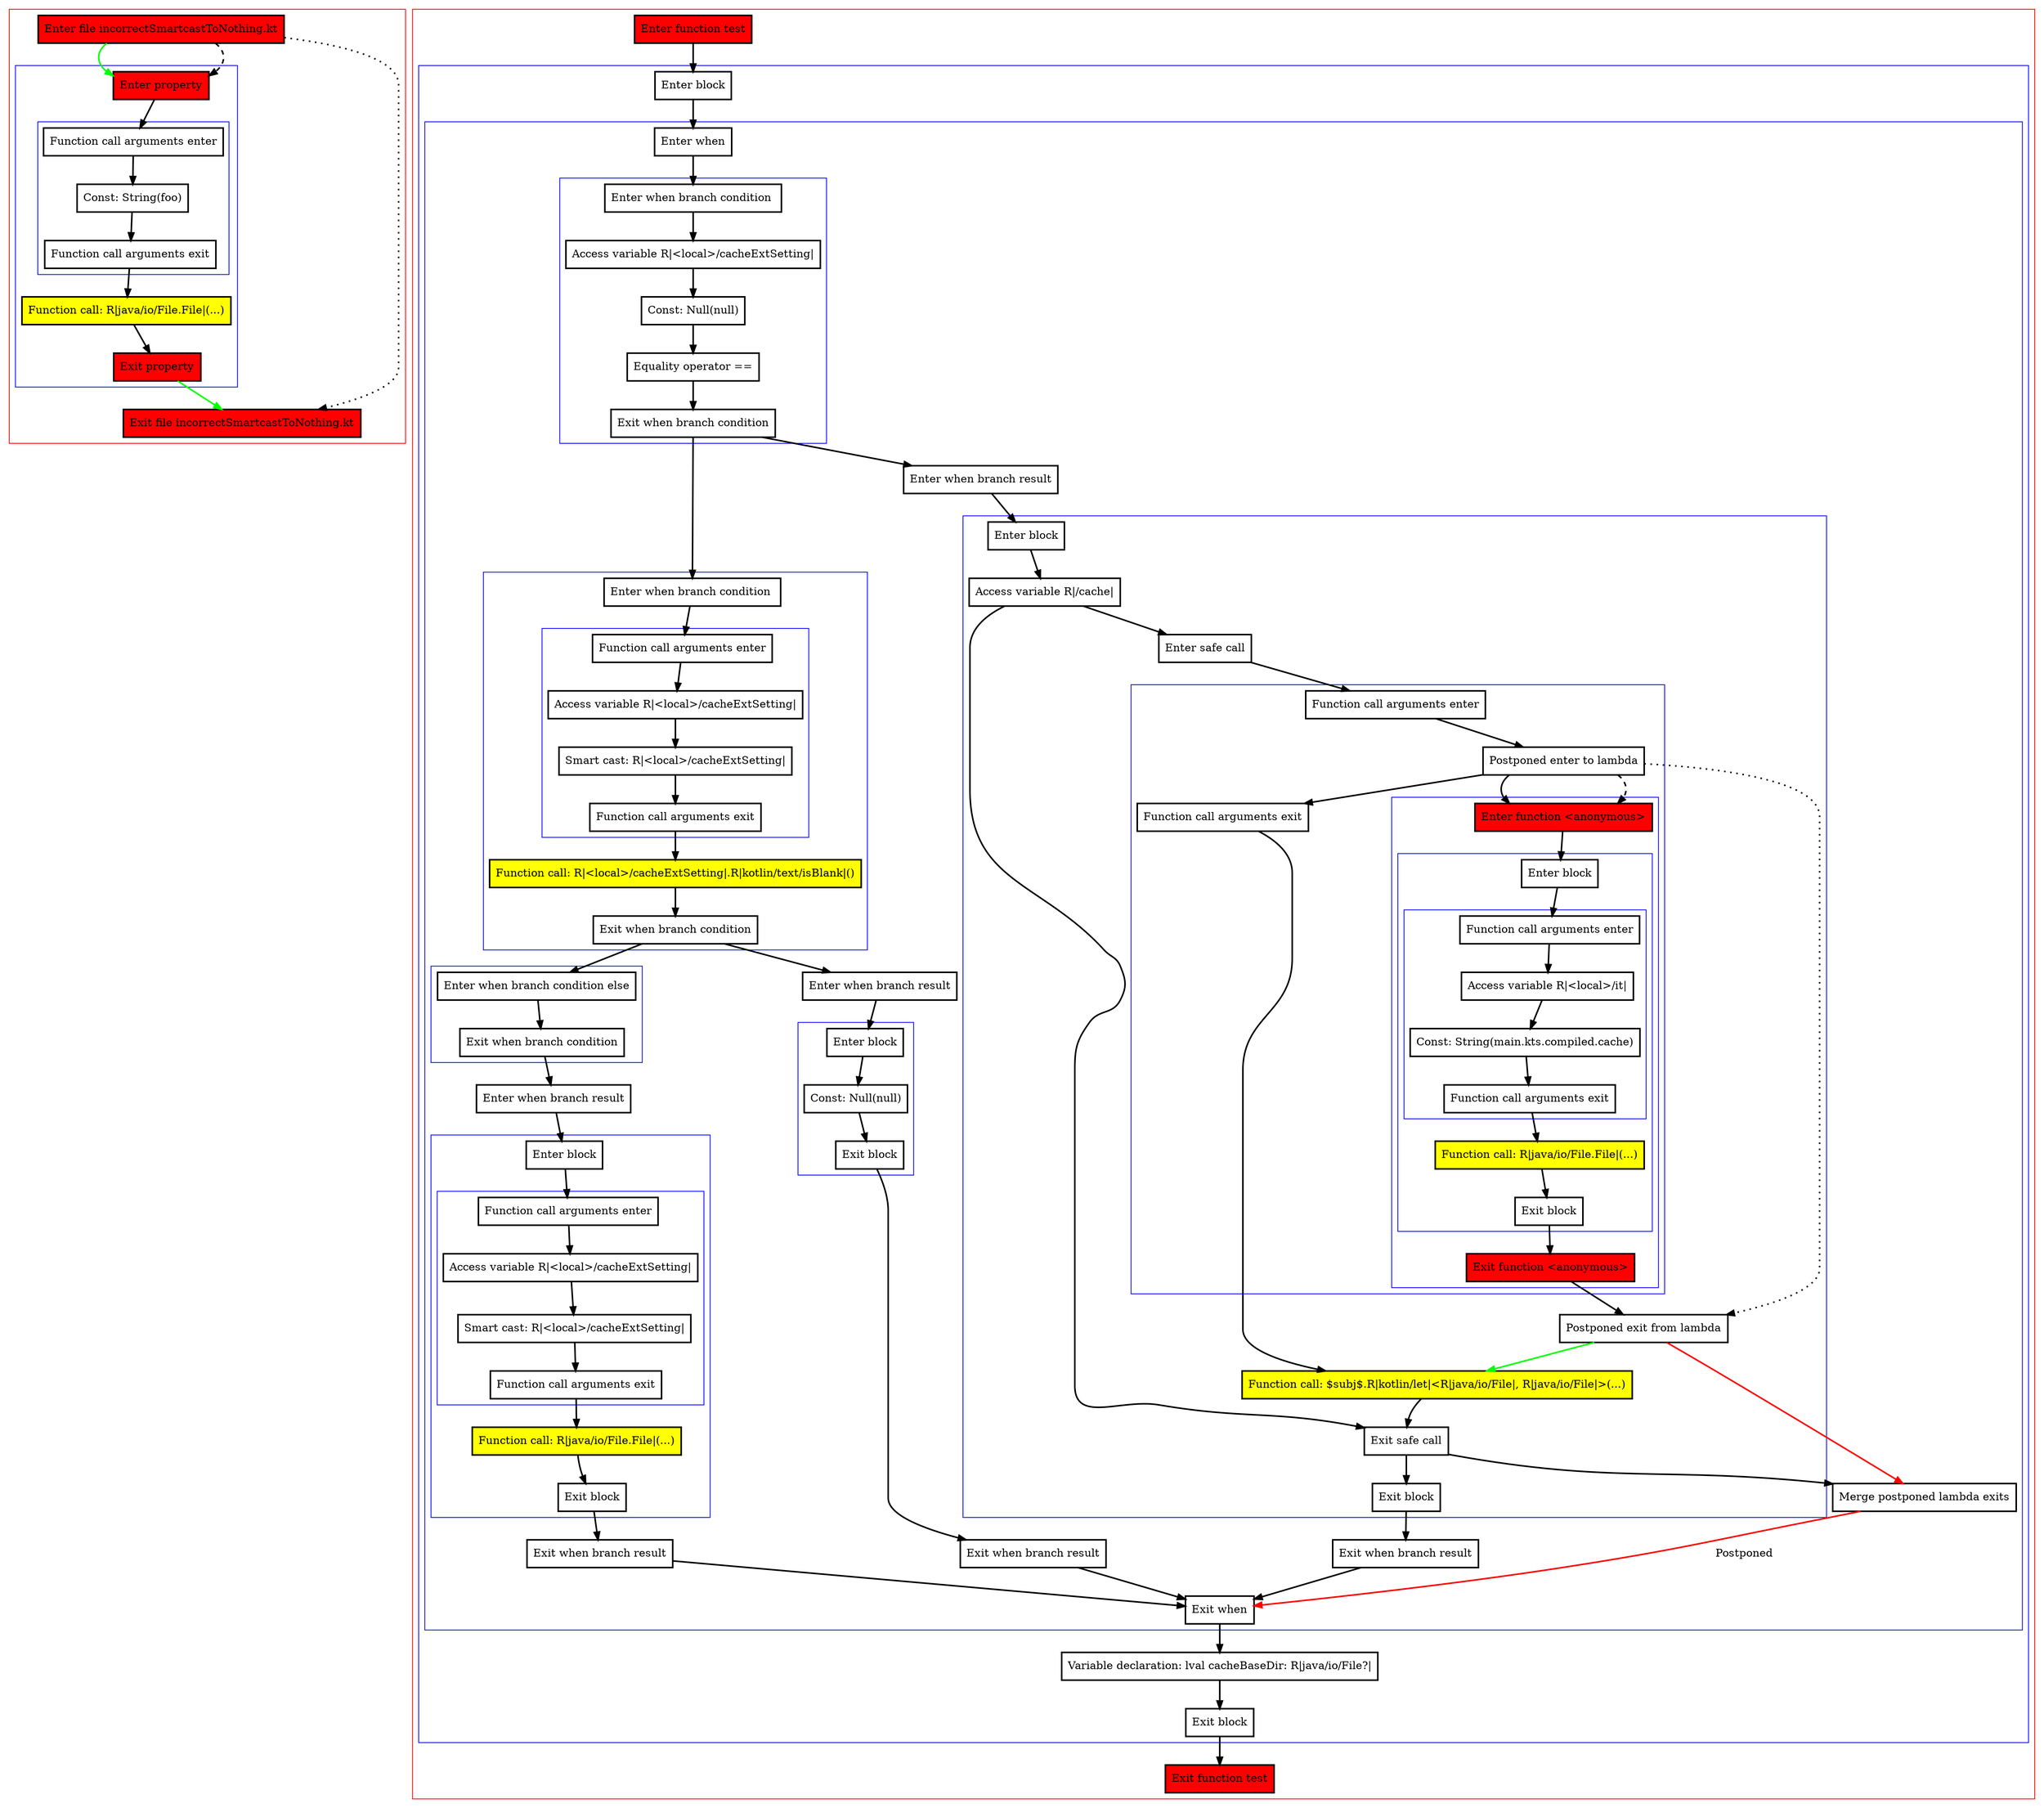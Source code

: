 digraph incorrectSmartcastToNothing_kt {
    graph [nodesep=3]
    node [shape=box penwidth=2]
    edge [penwidth=2]

    subgraph cluster_0 {
        color=red
        0 [label="Enter file incorrectSmartcastToNothing.kt" style="filled" fillcolor=red];
        subgraph cluster_1 {
            color=blue
            1 [label="Enter property" style="filled" fillcolor=red];
            subgraph cluster_2 {
                color=blue
                2 [label="Function call arguments enter"];
                3 [label="Const: String(foo)"];
                4 [label="Function call arguments exit"];
            }
            5 [label="Function call: R|java/io/File.File|(...)" style="filled" fillcolor=yellow];
            6 [label="Exit property" style="filled" fillcolor=red];
        }
        7 [label="Exit file incorrectSmartcastToNothing.kt" style="filled" fillcolor=red];
    }
    0 -> {1} [color=green];
    0 -> {7} [style=dotted];
    0 -> {1} [style=dashed];
    1 -> {2};
    2 -> {3};
    3 -> {4};
    4 -> {5};
    5 -> {6};
    6 -> {7} [color=green];

    subgraph cluster_3 {
        color=red
        8 [label="Enter function test" style="filled" fillcolor=red];
        subgraph cluster_4 {
            color=blue
            9 [label="Enter block"];
            subgraph cluster_5 {
                color=blue
                10 [label="Enter when"];
                subgraph cluster_6 {
                    color=blue
                    11 [label="Enter when branch condition "];
                    12 [label="Access variable R|<local>/cacheExtSetting|"];
                    13 [label="Const: Null(null)"];
                    14 [label="Equality operator =="];
                    15 [label="Exit when branch condition"];
                }
                subgraph cluster_7 {
                    color=blue
                    16 [label="Enter when branch condition "];
                    subgraph cluster_8 {
                        color=blue
                        17 [label="Function call arguments enter"];
                        18 [label="Access variable R|<local>/cacheExtSetting|"];
                        19 [label="Smart cast: R|<local>/cacheExtSetting|"];
                        20 [label="Function call arguments exit"];
                    }
                    21 [label="Function call: R|<local>/cacheExtSetting|.R|kotlin/text/isBlank|()" style="filled" fillcolor=yellow];
                    22 [label="Exit when branch condition"];
                }
                subgraph cluster_9 {
                    color=blue
                    23 [label="Enter when branch condition else"];
                    24 [label="Exit when branch condition"];
                }
                25 [label="Enter when branch result"];
                subgraph cluster_10 {
                    color=blue
                    26 [label="Enter block"];
                    subgraph cluster_11 {
                        color=blue
                        27 [label="Function call arguments enter"];
                        28 [label="Access variable R|<local>/cacheExtSetting|"];
                        29 [label="Smart cast: R|<local>/cacheExtSetting|"];
                        30 [label="Function call arguments exit"];
                    }
                    31 [label="Function call: R|java/io/File.File|(...)" style="filled" fillcolor=yellow];
                    32 [label="Exit block"];
                }
                33 [label="Exit when branch result"];
                34 [label="Enter when branch result"];
                subgraph cluster_12 {
                    color=blue
                    35 [label="Enter block"];
                    36 [label="Const: Null(null)"];
                    37 [label="Exit block"];
                }
                38 [label="Exit when branch result"];
                39 [label="Enter when branch result"];
                subgraph cluster_13 {
                    color=blue
                    40 [label="Enter block"];
                    41 [label="Access variable R|/cache|"];
                    42 [label="Enter safe call"];
                    subgraph cluster_14 {
                        color=blue
                        43 [label="Function call arguments enter"];
                        44 [label="Postponed enter to lambda"];
                        subgraph cluster_15 {
                            color=blue
                            45 [label="Enter function <anonymous>" style="filled" fillcolor=red];
                            subgraph cluster_16 {
                                color=blue
                                46 [label="Enter block"];
                                subgraph cluster_17 {
                                    color=blue
                                    47 [label="Function call arguments enter"];
                                    48 [label="Access variable R|<local>/it|"];
                                    49 [label="Const: String(main.kts.compiled.cache)"];
                                    50 [label="Function call arguments exit"];
                                }
                                51 [label="Function call: R|java/io/File.File|(...)" style="filled" fillcolor=yellow];
                                52 [label="Exit block"];
                            }
                            53 [label="Exit function <anonymous>" style="filled" fillcolor=red];
                        }
                        54 [label="Function call arguments exit"];
                    }
                    55 [label="Postponed exit from lambda"];
                    56 [label="Function call: $subj$.R|kotlin/let|<R|java/io/File|, R|java/io/File|>(...)" style="filled" fillcolor=yellow];
                    57 [label="Exit safe call"];
                    58 [label="Exit block"];
                }
                59 [label="Exit when branch result"];
                60 [label="Merge postponed lambda exits"];
                61 [label="Exit when"];
            }
            62 [label="Variable declaration: lval cacheBaseDir: R|java/io/File?|"];
            63 [label="Exit block"];
        }
        64 [label="Exit function test" style="filled" fillcolor=red];
    }
    8 -> {9};
    9 -> {10};
    10 -> {11};
    11 -> {12};
    12 -> {13};
    13 -> {14};
    14 -> {15};
    15 -> {16 39};
    16 -> {17};
    17 -> {18};
    18 -> {19};
    19 -> {20};
    20 -> {21};
    21 -> {22};
    22 -> {23 34};
    23 -> {24};
    24 -> {25};
    25 -> {26};
    26 -> {27};
    27 -> {28};
    28 -> {29};
    29 -> {30};
    30 -> {31};
    31 -> {32};
    32 -> {33};
    33 -> {61};
    34 -> {35};
    35 -> {36};
    36 -> {37};
    37 -> {38};
    38 -> {61};
    39 -> {40};
    40 -> {41};
    41 -> {42 57};
    42 -> {43};
    43 -> {44};
    44 -> {45 54};
    44 -> {55} [style=dotted];
    44 -> {45} [style=dashed];
    45 -> {46};
    46 -> {47};
    47 -> {48};
    48 -> {49};
    49 -> {50};
    50 -> {51};
    51 -> {52};
    52 -> {53};
    53 -> {55};
    54 -> {56};
    55 -> {56} [color=green];
    55 -> {60} [color=red];
    56 -> {57};
    57 -> {58 60};
    58 -> {59};
    59 -> {61};
    60 -> {61} [color=red label="Postponed"];
    61 -> {62};
    62 -> {63};
    63 -> {64};

}
